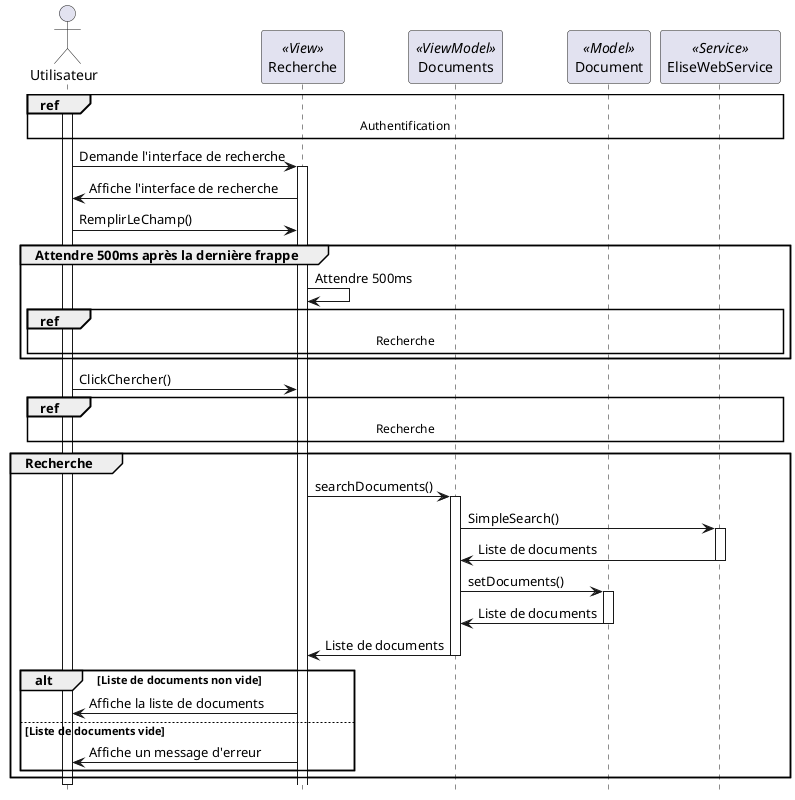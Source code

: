 @startuml sequence_chercher

hide footbox


actor "Utilisateur" as user
participant "Recherche" as docView << View >>
participant "Documents" as documentVm << ViewModel >>
participant "Document" as documentM << Model >>
participant "EliseWebService" as ws << Service >>



ref over user, docView,docView,documentVm,documentM,ws : Authentification
activate user
user -> docView : Demande l'interface de recherche
activate docView
docView -> user : Affiche l'interface de recherche
user -> docView : RemplirLeChamp()
group Attendre 500ms après la dernière frappe
    docView -> docView : Attendre 500ms
    ref over user, docView,docView,documentVm,documentM,ws : Recherche
end

user -> docView : ClickChercher()
ref over user, docView,docView,documentVm,documentM,ws : Recherche

group Recherche
docView -> documentVm : searchDocuments()
activate documentVm
documentVm -> ws: SimpleSearch()
activate ws
ws -> documentVm: Liste de documents
deactivate ws
documentVm -> documentM: setDocuments()
activate documentM
documentM -> documentVm: Liste de documents
deactivate documentM
documentVm -> docView: Liste de documents
deactivate documentVm
alt Liste de documents non vide
    docView -> user: Affiche la liste de documents
else Liste de documents vide
    docView -> user: Affiche un message d'erreur
end
end

deactivate user